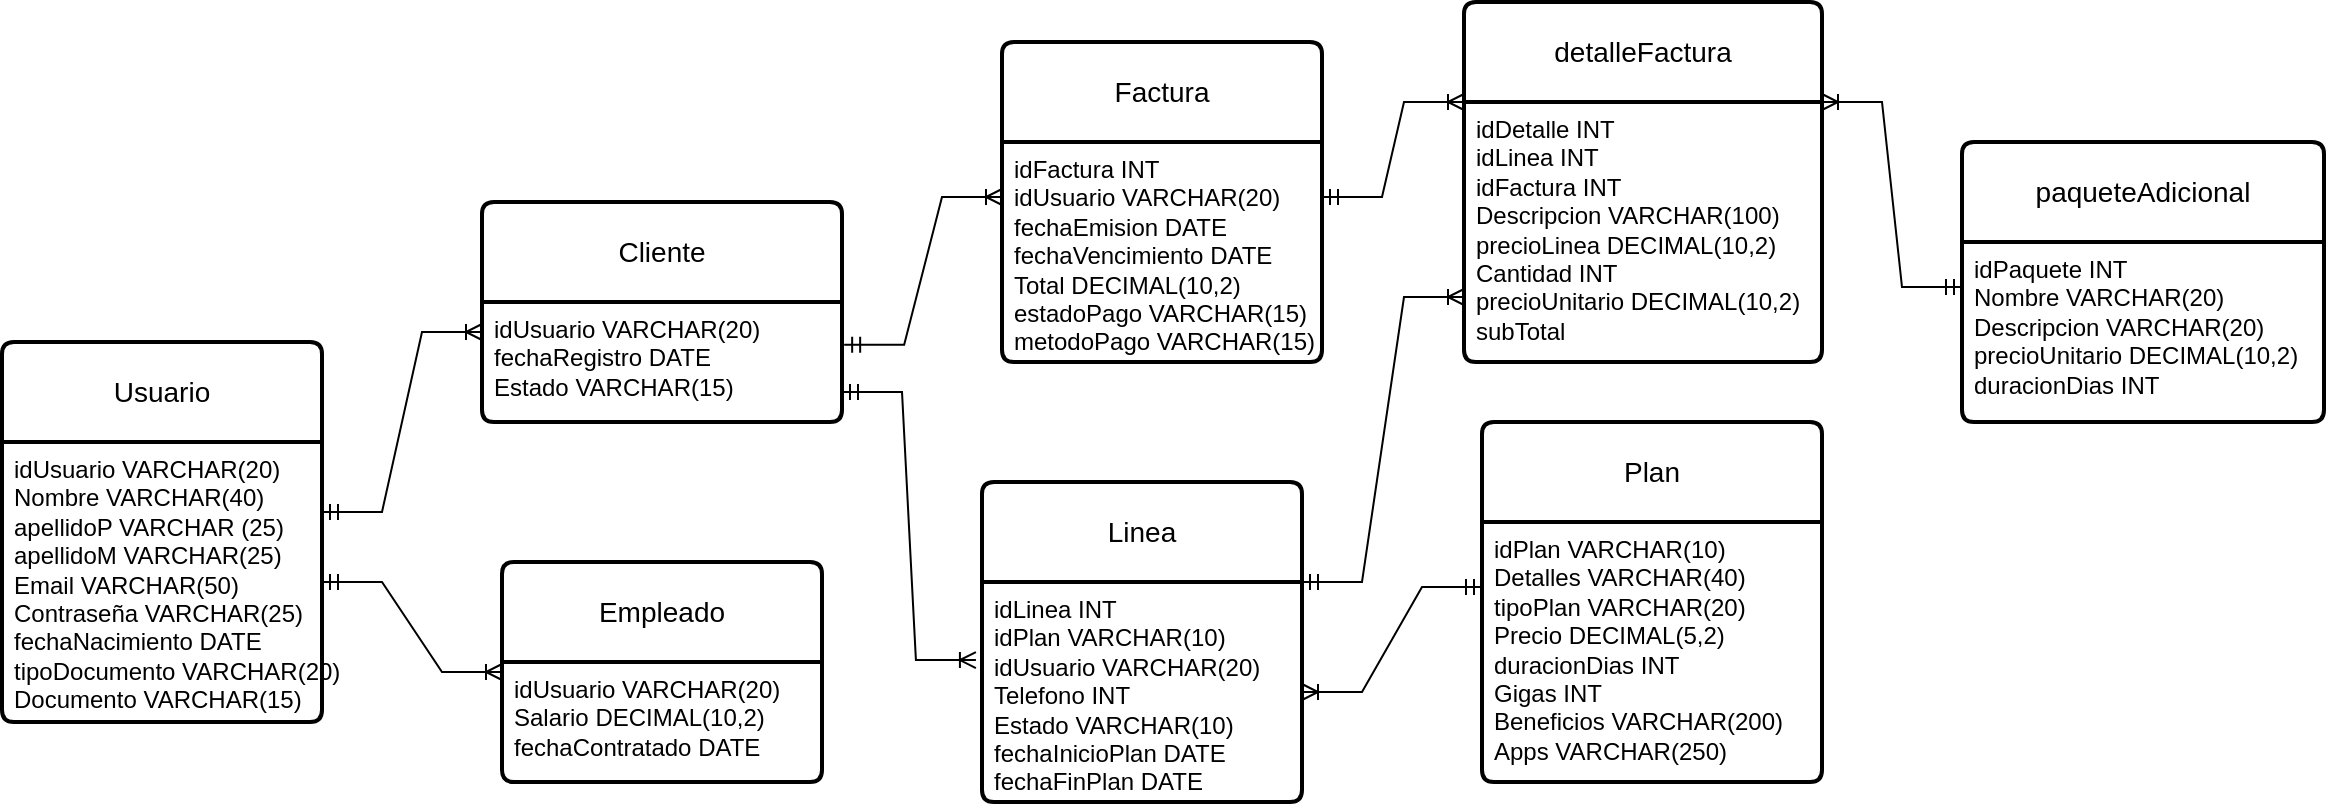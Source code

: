 <mxfile version="24.8.4">
  <diagram name="Página-1" id="zOo4Z0MUcP1ekV8wRXXd">
    <mxGraphModel dx="880" dy="2098" grid="1" gridSize="10" guides="1" tooltips="1" connect="1" arrows="1" fold="1" page="1" pageScale="1" pageWidth="1169" pageHeight="1654" math="0" shadow="0">
      <root>
        <mxCell id="0" />
        <mxCell id="1" parent="0" />
        <mxCell id="H1K7R-HDyBYot_9CopJg-1" value="Factura" style="swimlane;childLayout=stackLayout;horizontal=1;startSize=50;horizontalStack=0;rounded=1;fontSize=14;fontStyle=0;strokeWidth=2;resizeParent=0;resizeLast=1;shadow=0;dashed=0;align=center;arcSize=4;whiteSpace=wrap;html=1;" parent="1" vertex="1">
          <mxGeometry x="570" y="-250" width="160" height="160" as="geometry">
            <mxRectangle x="120" y="270" width="80" height="50" as="alternateBounds" />
          </mxGeometry>
        </mxCell>
        <mxCell id="H1K7R-HDyBYot_9CopJg-2" value="idFactura INT&lt;div&gt;&lt;span style=&quot;background-color: initial;&quot;&gt;idUsuario VARCHAR(20)&lt;/span&gt;&lt;/div&gt;&lt;div&gt;&lt;span style=&quot;background-color: initial;&quot;&gt;fechaEmision DATE&lt;/span&gt;&lt;/div&gt;&lt;div&gt;&lt;span style=&quot;background-color: initial;&quot;&gt;fechaVencimiento DATE&lt;/span&gt;&lt;/div&gt;&lt;div&gt;Total DECIMAL(10,2)&lt;/div&gt;&lt;div&gt;estadoPago VARCHAR(15)&lt;/div&gt;&lt;div&gt;metodoPago VARCHAR(15)&lt;/div&gt;" style="align=left;strokeColor=none;fillColor=none;spacingLeft=4;fontSize=12;verticalAlign=top;resizable=0;rotatable=0;part=1;html=1;" parent="H1K7R-HDyBYot_9CopJg-1" vertex="1">
          <mxGeometry y="50" width="160" height="110" as="geometry" />
        </mxCell>
        <mxCell id="H1K7R-HDyBYot_9CopJg-16" value="Usuario" style="swimlane;childLayout=stackLayout;horizontal=1;startSize=50;horizontalStack=0;rounded=1;fontSize=14;fontStyle=0;strokeWidth=2;resizeParent=0;resizeLast=1;shadow=0;dashed=0;align=center;arcSize=4;whiteSpace=wrap;html=1;" parent="1" vertex="1">
          <mxGeometry x="70" y="-100" width="160" height="190" as="geometry">
            <mxRectangle x="120" y="270" width="80" height="50" as="alternateBounds" />
          </mxGeometry>
        </mxCell>
        <mxCell id="H1K7R-HDyBYot_9CopJg-17" value="idUsuario VARCHAR(20)&lt;div&gt;Nombre VARCHAR(40)&lt;/div&gt;&lt;div&gt;apellidoP VARCHAR (25)&lt;/div&gt;&lt;div&gt;apellidoM VARCHAR(25)&lt;/div&gt;&lt;div&gt;Email VARCHAR(50)&lt;/div&gt;&lt;div&gt;Contraseña VARCHAR(25)&lt;/div&gt;&lt;div&gt;fechaNacimiento DATE&lt;/div&gt;&lt;div&gt;tipoDocumento VARCHAR(20)&lt;/div&gt;&lt;div&gt;Documento VARCHAR(15)&lt;/div&gt;" style="align=left;strokeColor=none;fillColor=none;spacingLeft=4;fontSize=12;verticalAlign=top;resizable=0;rotatable=0;part=1;html=1;" parent="H1K7R-HDyBYot_9CopJg-16" vertex="1">
          <mxGeometry y="50" width="160" height="140" as="geometry" />
        </mxCell>
        <mxCell id="H1K7R-HDyBYot_9CopJg-18" value="Empleado" style="swimlane;childLayout=stackLayout;horizontal=1;startSize=50;horizontalStack=0;rounded=1;fontSize=14;fontStyle=0;strokeWidth=2;resizeParent=0;resizeLast=1;shadow=0;dashed=0;align=center;arcSize=4;whiteSpace=wrap;html=1;" parent="1" vertex="1">
          <mxGeometry x="320" y="10" width="160" height="110" as="geometry">
            <mxRectangle x="120" y="270" width="80" height="50" as="alternateBounds" />
          </mxGeometry>
        </mxCell>
        <mxCell id="H1K7R-HDyBYot_9CopJg-19" value="idUsuario VARCHAR(20)&lt;div&gt;Salario DECIMAL(10,2)&lt;/div&gt;&lt;div&gt;fechaContratado DATE&lt;/div&gt;" style="align=left;strokeColor=none;fillColor=none;spacingLeft=4;fontSize=12;verticalAlign=top;resizable=0;rotatable=0;part=1;html=1;" parent="H1K7R-HDyBYot_9CopJg-18" vertex="1">
          <mxGeometry y="50" width="160" height="60" as="geometry" />
        </mxCell>
        <mxCell id="H1K7R-HDyBYot_9CopJg-20" value="Linea" style="swimlane;childLayout=stackLayout;horizontal=1;startSize=50;horizontalStack=0;rounded=1;fontSize=14;fontStyle=0;strokeWidth=2;resizeParent=0;resizeLast=1;shadow=0;dashed=0;align=center;arcSize=4;whiteSpace=wrap;html=1;" parent="1" vertex="1">
          <mxGeometry x="560" y="-30" width="160" height="160" as="geometry">
            <mxRectangle x="120" y="270" width="80" height="50" as="alternateBounds" />
          </mxGeometry>
        </mxCell>
        <mxCell id="H1K7R-HDyBYot_9CopJg-21" value="idLinea INT&lt;div&gt;idPlan VARCHAR(10)&lt;/div&gt;&lt;div&gt;idUsuario VARCHAR(20)&lt;/div&gt;&lt;div&gt;Telefono INT&lt;/div&gt;&lt;div&gt;Estado VARCHAR(10)&lt;/div&gt;&lt;div&gt;fechaInicioPlan DATE&lt;/div&gt;&lt;div&gt;fechaFinPlan DATE&lt;/div&gt;" style="align=left;strokeColor=none;fillColor=none;spacingLeft=4;fontSize=12;verticalAlign=top;resizable=0;rotatable=0;part=1;html=1;" parent="H1K7R-HDyBYot_9CopJg-20" vertex="1">
          <mxGeometry y="50" width="160" height="110" as="geometry" />
        </mxCell>
        <mxCell id="H1K7R-HDyBYot_9CopJg-22" value="detalleFactura" style="swimlane;childLayout=stackLayout;horizontal=1;startSize=50;horizontalStack=0;rounded=1;fontSize=14;fontStyle=0;strokeWidth=2;resizeParent=0;resizeLast=1;shadow=0;dashed=0;align=center;arcSize=4;whiteSpace=wrap;html=1;" parent="1" vertex="1">
          <mxGeometry x="801" y="-270" width="179" height="180" as="geometry">
            <mxRectangle x="120" y="270" width="80" height="50" as="alternateBounds" />
          </mxGeometry>
        </mxCell>
        <mxCell id="H1K7R-HDyBYot_9CopJg-23" value="&lt;div&gt;idDetalle INT&lt;/div&gt;idLinea INT&lt;div&gt;idFactura INT&lt;/div&gt;&lt;div&gt;Descripcion VARCHAR(100)&lt;/div&gt;&lt;div&gt;precioLinea DECIMAL(10,2)&lt;/div&gt;&lt;div&gt;Cantidad INT&lt;/div&gt;&lt;div&gt;precioUnitario DECIMAL(10,2)&lt;/div&gt;&lt;div&gt;subTotal&lt;/div&gt;" style="align=left;strokeColor=none;fillColor=none;spacingLeft=4;fontSize=12;verticalAlign=top;resizable=0;rotatable=0;part=1;html=1;" parent="H1K7R-HDyBYot_9CopJg-22" vertex="1">
          <mxGeometry y="50" width="179" height="130" as="geometry" />
        </mxCell>
        <mxCell id="H1K7R-HDyBYot_9CopJg-28" value="Cliente" style="swimlane;childLayout=stackLayout;horizontal=1;startSize=50;horizontalStack=0;rounded=1;fontSize=14;fontStyle=0;strokeWidth=2;resizeParent=0;resizeLast=1;shadow=0;dashed=0;align=center;arcSize=4;whiteSpace=wrap;html=1;" parent="1" vertex="1">
          <mxGeometry x="310" y="-170" width="180" height="110" as="geometry">
            <mxRectangle x="120" y="270" width="80" height="50" as="alternateBounds" />
          </mxGeometry>
        </mxCell>
        <mxCell id="H1K7R-HDyBYot_9CopJg-29" value="idUsuario VARCHAR(20)&lt;div&gt;fechaRegistro DATE&lt;/div&gt;&lt;div&gt;Estado VARCHAR(15)&lt;/div&gt;" style="align=left;strokeColor=none;fillColor=none;spacingLeft=4;fontSize=12;verticalAlign=top;resizable=0;rotatable=0;part=1;html=1;" parent="H1K7R-HDyBYot_9CopJg-28" vertex="1">
          <mxGeometry y="50" width="180" height="60" as="geometry" />
        </mxCell>
        <mxCell id="H1K7R-HDyBYot_9CopJg-32" value="" style="edgeStyle=entityRelationEdgeStyle;fontSize=12;html=1;endArrow=ERoneToMany;startArrow=ERmandOne;rounded=0;exitX=1;exitY=0.25;exitDx=0;exitDy=0;entryX=0;entryY=0.25;entryDx=0;entryDy=0;" parent="1" source="H1K7R-HDyBYot_9CopJg-17" target="H1K7R-HDyBYot_9CopJg-29" edge="1">
          <mxGeometry width="100" height="100" relative="1" as="geometry">
            <mxPoint x="480" y="120" as="sourcePoint" />
            <mxPoint x="580" y="20" as="targetPoint" />
          </mxGeometry>
        </mxCell>
        <mxCell id="H1K7R-HDyBYot_9CopJg-33" value="" style="edgeStyle=entityRelationEdgeStyle;fontSize=12;html=1;endArrow=ERoneToMany;startArrow=ERmandOne;rounded=0;exitX=1;exitY=0.5;exitDx=0;exitDy=0;entryX=0;entryY=0.5;entryDx=0;entryDy=0;" parent="1" source="H1K7R-HDyBYot_9CopJg-17" target="H1K7R-HDyBYot_9CopJg-18" edge="1">
          <mxGeometry width="100" height="100" relative="1" as="geometry">
            <mxPoint x="260" y="100" as="sourcePoint" />
            <mxPoint x="350" y="18" as="targetPoint" />
          </mxGeometry>
        </mxCell>
        <mxCell id="H1K7R-HDyBYot_9CopJg-34" value="" style="edgeStyle=entityRelationEdgeStyle;fontSize=12;html=1;endArrow=ERoneToMany;startArrow=ERmandOne;rounded=0;entryX=0;entryY=0.25;entryDx=0;entryDy=0;exitX=1.006;exitY=0.357;exitDx=0;exitDy=0;exitPerimeter=0;" parent="1" source="H1K7R-HDyBYot_9CopJg-29" target="H1K7R-HDyBYot_9CopJg-2" edge="1">
          <mxGeometry width="100" height="100" relative="1" as="geometry">
            <mxPoint x="540" y="50" as="sourcePoint" />
            <mxPoint x="610" as="targetPoint" />
          </mxGeometry>
        </mxCell>
        <mxCell id="H1K7R-HDyBYot_9CopJg-35" value="" style="edgeStyle=entityRelationEdgeStyle;fontSize=12;html=1;endArrow=ERoneToMany;startArrow=ERmandOne;rounded=0;exitX=1;exitY=0.75;exitDx=0;exitDy=0;entryX=-0.019;entryY=0.355;entryDx=0;entryDy=0;entryPerimeter=0;" parent="1" source="H1K7R-HDyBYot_9CopJg-29" target="H1K7R-HDyBYot_9CopJg-21" edge="1">
          <mxGeometry width="100" height="100" relative="1" as="geometry">
            <mxPoint x="270" y="110" as="sourcePoint" />
            <mxPoint x="630" y="180" as="targetPoint" />
          </mxGeometry>
        </mxCell>
        <mxCell id="H1K7R-HDyBYot_9CopJg-36" value="" style="edgeStyle=entityRelationEdgeStyle;fontSize=12;html=1;endArrow=ERoneToMany;startArrow=ERmandOne;rounded=0;entryX=1;entryY=0.5;entryDx=0;entryDy=0;exitX=0;exitY=0.25;exitDx=0;exitDy=0;" parent="1" source="zZQD3YhrdzNWpPQQFe74-2" target="H1K7R-HDyBYot_9CopJg-21" edge="1">
          <mxGeometry width="100" height="100" relative="1" as="geometry">
            <mxPoint x="790" y="240" as="sourcePoint" />
            <mxPoint x="867" y="130" as="targetPoint" />
          </mxGeometry>
        </mxCell>
        <mxCell id="H1K7R-HDyBYot_9CopJg-37" value="" style="edgeStyle=entityRelationEdgeStyle;fontSize=12;html=1;endArrow=ERoneToMany;startArrow=ERmandOne;rounded=0;exitX=1;exitY=0.25;exitDx=0;exitDy=0;entryX=0;entryY=0;entryDx=0;entryDy=0;" parent="1" source="H1K7R-HDyBYot_9CopJg-2" target="H1K7R-HDyBYot_9CopJg-23" edge="1">
          <mxGeometry width="100" height="100" relative="1" as="geometry">
            <mxPoint x="860" y="37" as="sourcePoint" />
            <mxPoint x="770" y="10" as="targetPoint" />
          </mxGeometry>
        </mxCell>
        <mxCell id="zZQD3YhrdzNWpPQQFe74-1" value="Plan" style="swimlane;childLayout=stackLayout;horizontal=1;startSize=50;horizontalStack=0;rounded=1;fontSize=14;fontStyle=0;strokeWidth=2;resizeParent=0;resizeLast=1;shadow=0;dashed=0;align=center;arcSize=4;whiteSpace=wrap;html=1;" parent="1" vertex="1">
          <mxGeometry x="810" y="-60" width="170" height="180" as="geometry">
            <mxRectangle x="120" y="270" width="80" height="50" as="alternateBounds" />
          </mxGeometry>
        </mxCell>
        <mxCell id="zZQD3YhrdzNWpPQQFe74-2" value="&lt;div&gt;idPlan VARCHAR(10)&lt;/div&gt;&lt;div&gt;Detalles VARCHAR(40)&lt;/div&gt;&lt;div&gt;tipoPlan VARCHAR(20)&lt;/div&gt;&lt;div&gt;Precio DECIMAL(5,2)&lt;/div&gt;&lt;div&gt;duracionDias INT&lt;/div&gt;&lt;div&gt;Gigas INT&lt;/div&gt;&lt;div&gt;Beneficios VARCHAR(200)&lt;/div&gt;&lt;div&gt;Apps VARCHAR(250)&lt;/div&gt;" style="align=left;strokeColor=none;fillColor=none;spacingLeft=4;fontSize=12;verticalAlign=top;resizable=0;rotatable=0;part=1;html=1;" parent="zZQD3YhrdzNWpPQQFe74-1" vertex="1">
          <mxGeometry y="50" width="170" height="130" as="geometry" />
        </mxCell>
        <mxCell id="zZQD3YhrdzNWpPQQFe74-5" value="" style="edgeStyle=entityRelationEdgeStyle;fontSize=12;html=1;endArrow=ERoneToMany;startArrow=ERmandOne;rounded=0;entryX=0;entryY=0.75;entryDx=0;entryDy=0;exitX=1;exitY=0;exitDx=0;exitDy=0;" parent="1" source="H1K7R-HDyBYot_9CopJg-21" target="H1K7R-HDyBYot_9CopJg-23" edge="1">
          <mxGeometry width="100" height="100" relative="1" as="geometry">
            <mxPoint x="810" y="13" as="sourcePoint" />
            <mxPoint x="730" y="128" as="targetPoint" />
          </mxGeometry>
        </mxCell>
        <mxCell id="yL49d5EJoE1rCZS2YO4r-3" value="paqueteAdicional" style="swimlane;childLayout=stackLayout;horizontal=1;startSize=50;horizontalStack=0;rounded=1;fontSize=14;fontStyle=0;strokeWidth=2;resizeParent=0;resizeLast=1;shadow=0;dashed=0;align=center;arcSize=4;whiteSpace=wrap;html=1;" parent="1" vertex="1">
          <mxGeometry x="1050" y="-200" width="181" height="140" as="geometry" />
        </mxCell>
        <mxCell id="yL49d5EJoE1rCZS2YO4r-4" value="idPaquete INT&lt;div&gt;Nombre VARCHAR(20)&lt;/div&gt;&lt;div&gt;Descripcion VARCHAR(20)&lt;/div&gt;&lt;div&gt;precioUnitario DECIMAL(10,2)&lt;/div&gt;&lt;div&gt;duracionDias INT&lt;/div&gt;" style="align=left;strokeColor=none;fillColor=none;spacingLeft=4;fontSize=12;verticalAlign=top;resizable=0;rotatable=0;part=1;html=1;" parent="yL49d5EJoE1rCZS2YO4r-3" vertex="1">
          <mxGeometry y="50" width="181" height="90" as="geometry" />
        </mxCell>
        <mxCell id="yL49d5EJoE1rCZS2YO4r-6" value="" style="edgeStyle=entityRelationEdgeStyle;fontSize=12;html=1;endArrow=ERoneToMany;startArrow=ERmandOne;rounded=0;exitX=0;exitY=0.25;exitDx=0;exitDy=0;entryX=1;entryY=0;entryDx=0;entryDy=0;" parent="1" source="yL49d5EJoE1rCZS2YO4r-4" target="H1K7R-HDyBYot_9CopJg-23" edge="1">
          <mxGeometry width="100" height="100" relative="1" as="geometry">
            <mxPoint x="1270" y="-200" as="sourcePoint" />
            <mxPoint x="1010" y="-230" as="targetPoint" />
          </mxGeometry>
        </mxCell>
      </root>
    </mxGraphModel>
  </diagram>
</mxfile>

